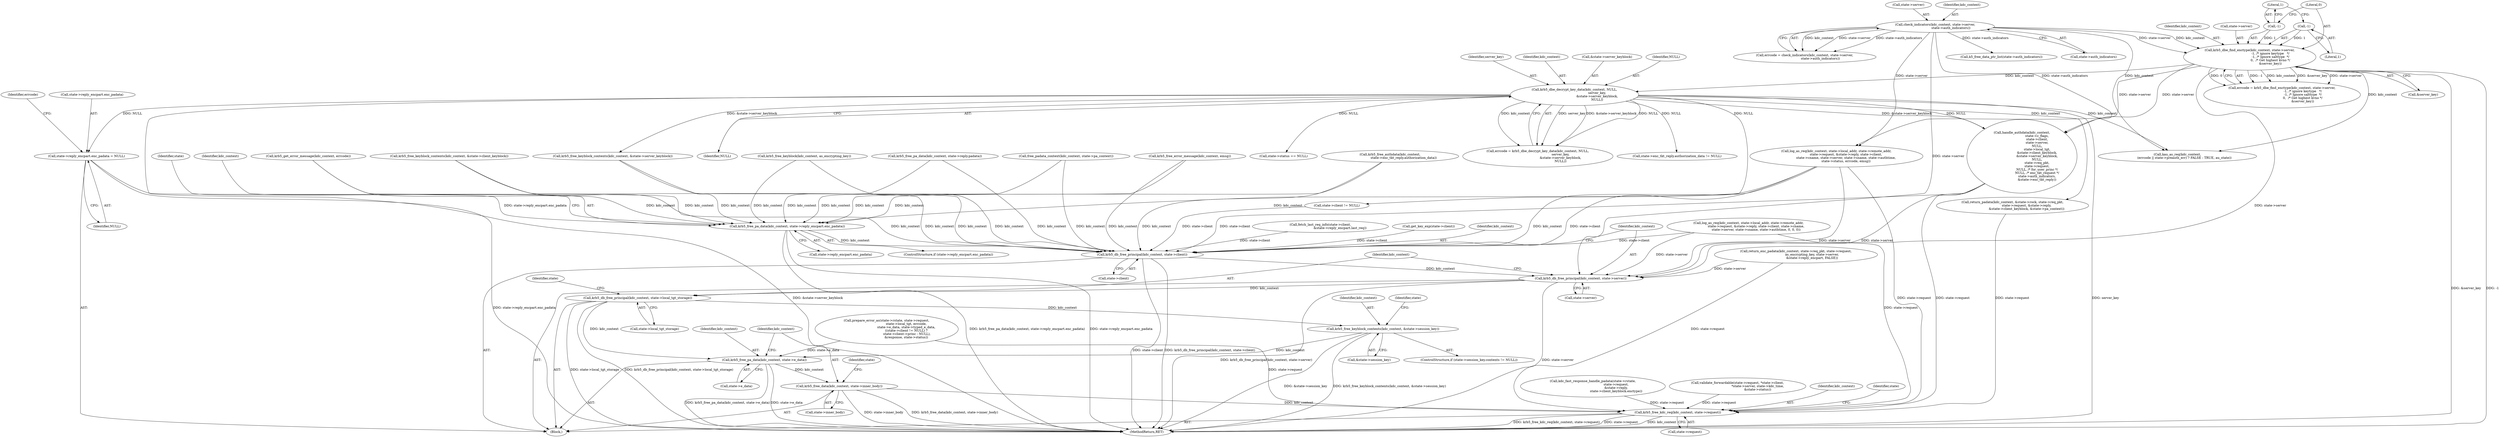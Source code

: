 digraph "0_krb5_ffb35baac6981f9e8914f8f3bffd37f284b85970@pointer" {
"1000404" [label="(Call,state->reply_encpart.enc_padata = NULL)"];
"1000250" [label="(Call,krb5_dbe_decrypt_key_data(kdc_context, NULL,\n                                             server_key,\n                                             &state->server_keyblock,\n                                             NULL))"];
"1000228" [label="(Call,krb5_dbe_find_enctype(kdc_context, state->server,\n                                         -1, /* ignore keytype   */\n                                         -1, /* Ignore salttype  */\n                                         0,  /* Get highest kvno */\n                                         &server_key))"];
"1000198" [label="(Call,check_indicators(kdc_context, state->server,\n                               state->auth_indicators))"];
"1000233" [label="(Call,-1)"];
"1000235" [label="(Call,-1)"];
"1001034" [label="(Call,krb5_free_pa_data(kdc_context, state->reply_encpart.enc_padata))"];
"1001061" [label="(Call,krb5_db_free_principal(kdc_context, state->client))"];
"1001066" [label="(Call,krb5_db_free_principal(kdc_context, state->server))"];
"1001071" [label="(Call,krb5_db_free_principal(kdc_context, state->local_tgt_storage))"];
"1001084" [label="(Call,krb5_free_keyblock_contents(kdc_context, &state->session_key))"];
"1001133" [label="(Call,krb5_free_pa_data(kdc_context, state->e_data))"];
"1001138" [label="(Call,krb5_free_data(kdc_context, state->inner_body))"];
"1001147" [label="(Call,krb5_free_kdc_req(kdc_context, state->request))"];
"1000251" [label="(Identifier,kdc_context)"];
"1001063" [label="(Call,state->client)"];
"1000198" [label="(Call,check_indicators(kdc_context, state->server,\n                               state->auth_indicators))"];
"1001139" [label="(Identifier,kdc_context)"];
"1000405" [label="(Call,state->reply_encpart.enc_padata)"];
"1000792" [label="(Call,state->status == NULL)"];
"1001072" [label="(Identifier,kdc_context)"];
"1001096" [label="(Identifier,state)"];
"1001007" [label="(Call,krb5_free_keyblock_contents(kdc_context, &state->client_keyblock))"];
"1001066" [label="(Call,krb5_db_free_principal(kdc_context, state->server))"];
"1000852" [label="(Call,log_as_req(kdc_context, state->local_addr, state->remote_addr,\n                   state->request, &state->reply, state->client,\n                   state->cname, state->server, state->sname, state->authtime,\n                   state->status, errcode, emsg))"];
"1001147" [label="(Call,krb5_free_kdc_req(kdc_context, state->request))"];
"1001034" [label="(Call,krb5_free_pa_data(kdc_context, state->reply_encpart.enc_padata))"];
"1001071" [label="(Call,krb5_db_free_principal(kdc_context, state->local_tgt_storage))"];
"1000413" [label="(Call,return_padata(kdc_context, &state->rock, state->req_pkt,\n                            state->request, &state->reply,\n                            &state->client_keyblock, &state->pa_context))"];
"1000250" [label="(Call,krb5_dbe_decrypt_key_data(kdc_context, NULL,\n                                             server_key,\n                                             &state->server_keyblock,\n                                             NULL))"];
"1001035" [label="(Identifier,kdc_context)"];
"1001148" [label="(Identifier,kdc_context)"];
"1001154" [label="(Identifier,state)"];
"1001061" [label="(Call,krb5_db_free_principal(kdc_context, state->client))"];
"1000199" [label="(Identifier,kdc_context)"];
"1000978" [label="(Call,krb5_free_authdata(kdc_context,\n                           state->enc_tkt_reply.authorization_data))"];
"1001021" [label="(Call,krb5_free_pa_data(kdc_context, state->reply.padata))"];
"1001152" [label="(Call,k5_free_data_ptr_list(state->auth_indicators))"];
"1000635" [label="(Call,return_enc_padata(kdc_context, state->req_pkt, state->request,\n                                as_encrypting_key, state->server,\n                                &state->reply_encpart, FALSE))"];
"1001036" [label="(Call,state->reply_encpart.enc_padata)"];
"1000967" [label="(Call,krb5_free_error_message(kdc_context, emsg))"];
"1001138" [label="(Call,krb5_free_data(kdc_context, state->inner_body))"];
"1000203" [label="(Call,state->auth_indicators)"];
"1001044" [label="(Identifier,state)"];
"1000830" [label="(Call,free_padata_context(kdc_context, state->pa_context))"];
"1001080" [label="(Identifier,state)"];
"1001067" [label="(Identifier,kdc_context)"];
"1000229" [label="(Identifier,kdc_context)"];
"1001085" [label="(Identifier,kdc_context)"];
"1000236" [label="(Literal,1)"];
"1001140" [label="(Call,state->inner_body)"];
"1001166" [label="(MethodReturn,RET)"];
"1000944" [label="(Call,state->client != NULL)"];
"1001086" [label="(Call,&state->session_key)"];
"1001149" [label="(Call,state->request)"];
"1000200" [label="(Call,state->server)"];
"1000750" [label="(Call,log_as_req(kdc_context, state->local_addr, state->remote_addr,\n               state->request, &state->reply, state->client, state->cname,\n               state->server, state->sname, state->authtime, 0, 0, 0))"];
"1000926" [label="(Call,prepare_error_as(state->rstate, state->request,\n                                       state->local_tgt, errcode,\n                                       state->e_data, state->typed_e_data,\n                                       ((state->client != NULL) ?\n                                        state->client->princ : NULL),\n                                       &response, state->status))"];
"1000254" [label="(Call,&state->server_keyblock)"];
"1000574" [label="(Call,kdc_fast_response_handle_padata(state->rstate,\n                                              state->request,\n                                              &state->reply,\n                                              state->client_keyblock.enctype))"];
"1000196" [label="(Call,errcode = check_indicators(kdc_context, state->server,\n                               state->auth_indicators))"];
"1000412" [label="(Identifier,errcode)"];
"1000971" [label="(Call,state->enc_tkt_reply.authorization_data != NULL)"];
"1000230" [label="(Call,state->server)"];
"1001073" [label="(Call,state->local_tgt_storage)"];
"1000258" [label="(Identifier,NULL)"];
"1000410" [label="(Identifier,NULL)"];
"1000466" [label="(Call,handle_authdata(kdc_context,\n                              state->c_flags,\n                              state->client,\n                              state->server,\n                              NULL,\n                              state->local_tgt,\n                              &state->client_keyblock,\n                              &state->server_keyblock,\n                              NULL,\n                              state->req_pkt,\n                              state->request,\n                              NULL, /* for_user_princ */\n                              NULL, /* enc_tkt_request */\n                              state->auth_indicators,\n                              &state->enc_tkt_reply))"];
"1001084" [label="(Call,krb5_free_keyblock_contents(kdc_context, &state->session_key))"];
"1001028" [label="(ControlStructure,if (state->reply_encpart.enc_padata))"];
"1000404" [label="(Call,state->reply_encpart.enc_padata = NULL)"];
"1000307" [label="(Call,fetch_last_req_info(state->client,\n                                       &state->reply_encpart.last_req))"];
"1000341" [label="(Call,get_key_exp(state->client))"];
"1001135" [label="(Call,state->e_data)"];
"1001134" [label="(Identifier,kdc_context)"];
"1000172" [label="(Call,validate_forwardable(state->request, *state->client,\n                                        *state->server, state->kdc_time,\n                                        &state->status))"];
"1000233" [label="(Call,-1)"];
"1001076" [label="(ControlStructure,if (state->session_key.contents != NULL))"];
"1000238" [label="(Call,&server_key)"];
"1001068" [label="(Call,state->server)"];
"1001133" [label="(Call,krb5_free_pa_data(kdc_context, state->e_data))"];
"1001062" [label="(Identifier,kdc_context)"];
"1000252" [label="(Identifier,NULL)"];
"1000253" [label="(Identifier,server_key)"];
"1001145" [label="(Identifier,state)"];
"1000817" [label="(Call,kau_as_req(kdc_context,\n              (errcode || state->preauth_err) ? FALSE : TRUE, au_state))"];
"1000993" [label="(Call,krb5_free_keyblock_contents(kdc_context, &state->server_keyblock))"];
"1000228" [label="(Call,krb5_dbe_find_enctype(kdc_context, state->server,\n                                         -1, /* ignore keytype   */\n                                         -1, /* Ignore salttype  */\n                                         0,  /* Get highest kvno */\n                                         &server_key))"];
"1000235" [label="(Call,-1)"];
"1000237" [label="(Literal,0)"];
"1000226" [label="(Call,errcode = krb5_dbe_find_enctype(kdc_context, state->server,\n                                         -1, /* ignore keytype   */\n                                         -1, /* Ignore salttype  */\n                                         0,  /* Get highest kvno */\n                                         &server_key))"];
"1000837" [label="(Call,krb5_free_keyblock(kdc_context, as_encrypting_key))"];
"1000844" [label="(Call,krb5_get_error_message(kdc_context, errcode))"];
"1000234" [label="(Literal,1)"];
"1000117" [label="(Block,)"];
"1000248" [label="(Call,errcode = krb5_dbe_decrypt_key_data(kdc_context, NULL,\n                                             server_key,\n                                             &state->server_keyblock,\n                                             NULL))"];
"1000404" -> "1000117"  [label="AST: "];
"1000404" -> "1000410"  [label="CFG: "];
"1000405" -> "1000404"  [label="AST: "];
"1000410" -> "1000404"  [label="AST: "];
"1000412" -> "1000404"  [label="CFG: "];
"1000404" -> "1001166"  [label="DDG: state->reply_encpart.enc_padata"];
"1000250" -> "1000404"  [label="DDG: NULL"];
"1000404" -> "1001034"  [label="DDG: state->reply_encpart.enc_padata"];
"1000250" -> "1000248"  [label="AST: "];
"1000250" -> "1000258"  [label="CFG: "];
"1000251" -> "1000250"  [label="AST: "];
"1000252" -> "1000250"  [label="AST: "];
"1000253" -> "1000250"  [label="AST: "];
"1000254" -> "1000250"  [label="AST: "];
"1000258" -> "1000250"  [label="AST: "];
"1000248" -> "1000250"  [label="CFG: "];
"1000250" -> "1001166"  [label="DDG: server_key"];
"1000250" -> "1001166"  [label="DDG: &state->server_keyblock"];
"1000250" -> "1000248"  [label="DDG: server_key"];
"1000250" -> "1000248"  [label="DDG: &state->server_keyblock"];
"1000250" -> "1000248"  [label="DDG: NULL"];
"1000250" -> "1000248"  [label="DDG: kdc_context"];
"1000228" -> "1000250"  [label="DDG: kdc_context"];
"1000250" -> "1000413"  [label="DDG: kdc_context"];
"1000250" -> "1000466"  [label="DDG: NULL"];
"1000250" -> "1000466"  [label="DDG: &state->server_keyblock"];
"1000250" -> "1000792"  [label="DDG: NULL"];
"1000250" -> "1000817"  [label="DDG: kdc_context"];
"1000250" -> "1000944"  [label="DDG: NULL"];
"1000250" -> "1000971"  [label="DDG: NULL"];
"1000250" -> "1000993"  [label="DDG: &state->server_keyblock"];
"1000228" -> "1000226"  [label="AST: "];
"1000228" -> "1000238"  [label="CFG: "];
"1000229" -> "1000228"  [label="AST: "];
"1000230" -> "1000228"  [label="AST: "];
"1000233" -> "1000228"  [label="AST: "];
"1000235" -> "1000228"  [label="AST: "];
"1000237" -> "1000228"  [label="AST: "];
"1000238" -> "1000228"  [label="AST: "];
"1000226" -> "1000228"  [label="CFG: "];
"1000228" -> "1001166"  [label="DDG: -1"];
"1000228" -> "1001166"  [label="DDG: &server_key"];
"1000228" -> "1000226"  [label="DDG: -1"];
"1000228" -> "1000226"  [label="DDG: kdc_context"];
"1000228" -> "1000226"  [label="DDG: &server_key"];
"1000228" -> "1000226"  [label="DDG: state->server"];
"1000228" -> "1000226"  [label="DDG: 0"];
"1000198" -> "1000228"  [label="DDG: kdc_context"];
"1000198" -> "1000228"  [label="DDG: state->server"];
"1000233" -> "1000228"  [label="DDG: 1"];
"1000235" -> "1000228"  [label="DDG: 1"];
"1000228" -> "1000466"  [label="DDG: state->server"];
"1000228" -> "1000817"  [label="DDG: kdc_context"];
"1000228" -> "1000852"  [label="DDG: state->server"];
"1000228" -> "1001066"  [label="DDG: state->server"];
"1000198" -> "1000196"  [label="AST: "];
"1000198" -> "1000203"  [label="CFG: "];
"1000199" -> "1000198"  [label="AST: "];
"1000200" -> "1000198"  [label="AST: "];
"1000203" -> "1000198"  [label="AST: "];
"1000196" -> "1000198"  [label="CFG: "];
"1000198" -> "1000196"  [label="DDG: kdc_context"];
"1000198" -> "1000196"  [label="DDG: state->server"];
"1000198" -> "1000196"  [label="DDG: state->auth_indicators"];
"1000198" -> "1000466"  [label="DDG: state->auth_indicators"];
"1000198" -> "1000817"  [label="DDG: kdc_context"];
"1000198" -> "1000852"  [label="DDG: state->server"];
"1000198" -> "1001066"  [label="DDG: state->server"];
"1000198" -> "1001152"  [label="DDG: state->auth_indicators"];
"1000233" -> "1000234"  [label="CFG: "];
"1000234" -> "1000233"  [label="AST: "];
"1000236" -> "1000233"  [label="CFG: "];
"1000235" -> "1000236"  [label="CFG: "];
"1000236" -> "1000235"  [label="AST: "];
"1000237" -> "1000235"  [label="CFG: "];
"1001034" -> "1001028"  [label="AST: "];
"1001034" -> "1001036"  [label="CFG: "];
"1001035" -> "1001034"  [label="AST: "];
"1001036" -> "1001034"  [label="AST: "];
"1001044" -> "1001034"  [label="CFG: "];
"1001034" -> "1001166"  [label="DDG: state->reply_encpart.enc_padata"];
"1001034" -> "1001166"  [label="DDG: krb5_free_pa_data(kdc_context, state->reply_encpart.enc_padata)"];
"1000837" -> "1001034"  [label="DDG: kdc_context"];
"1000852" -> "1001034"  [label="DDG: kdc_context"];
"1001007" -> "1001034"  [label="DDG: kdc_context"];
"1000978" -> "1001034"  [label="DDG: kdc_context"];
"1000993" -> "1001034"  [label="DDG: kdc_context"];
"1000830" -> "1001034"  [label="DDG: kdc_context"];
"1001021" -> "1001034"  [label="DDG: kdc_context"];
"1000844" -> "1001034"  [label="DDG: kdc_context"];
"1000967" -> "1001034"  [label="DDG: kdc_context"];
"1001034" -> "1001061"  [label="DDG: kdc_context"];
"1001061" -> "1000117"  [label="AST: "];
"1001061" -> "1001063"  [label="CFG: "];
"1001062" -> "1001061"  [label="AST: "];
"1001063" -> "1001061"  [label="AST: "];
"1001067" -> "1001061"  [label="CFG: "];
"1001061" -> "1001166"  [label="DDG: krb5_db_free_principal(kdc_context, state->client)"];
"1001061" -> "1001166"  [label="DDG: state->client"];
"1000837" -> "1001061"  [label="DDG: kdc_context"];
"1000852" -> "1001061"  [label="DDG: kdc_context"];
"1000852" -> "1001061"  [label="DDG: state->client"];
"1001007" -> "1001061"  [label="DDG: kdc_context"];
"1000978" -> "1001061"  [label="DDG: kdc_context"];
"1000993" -> "1001061"  [label="DDG: kdc_context"];
"1000830" -> "1001061"  [label="DDG: kdc_context"];
"1001021" -> "1001061"  [label="DDG: kdc_context"];
"1000844" -> "1001061"  [label="DDG: kdc_context"];
"1000967" -> "1001061"  [label="DDG: kdc_context"];
"1000341" -> "1001061"  [label="DDG: state->client"];
"1000944" -> "1001061"  [label="DDG: state->client"];
"1000750" -> "1001061"  [label="DDG: state->client"];
"1000466" -> "1001061"  [label="DDG: state->client"];
"1000307" -> "1001061"  [label="DDG: state->client"];
"1001061" -> "1001066"  [label="DDG: kdc_context"];
"1001066" -> "1000117"  [label="AST: "];
"1001066" -> "1001068"  [label="CFG: "];
"1001067" -> "1001066"  [label="AST: "];
"1001068" -> "1001066"  [label="AST: "];
"1001072" -> "1001066"  [label="CFG: "];
"1001066" -> "1001166"  [label="DDG: krb5_db_free_principal(kdc_context, state->server)"];
"1001066" -> "1001166"  [label="DDG: state->server"];
"1000466" -> "1001066"  [label="DDG: state->server"];
"1000852" -> "1001066"  [label="DDG: state->server"];
"1000750" -> "1001066"  [label="DDG: state->server"];
"1000635" -> "1001066"  [label="DDG: state->server"];
"1001066" -> "1001071"  [label="DDG: kdc_context"];
"1001071" -> "1000117"  [label="AST: "];
"1001071" -> "1001073"  [label="CFG: "];
"1001072" -> "1001071"  [label="AST: "];
"1001073" -> "1001071"  [label="AST: "];
"1001080" -> "1001071"  [label="CFG: "];
"1001071" -> "1001166"  [label="DDG: state->local_tgt_storage"];
"1001071" -> "1001166"  [label="DDG: krb5_db_free_principal(kdc_context, state->local_tgt_storage)"];
"1001071" -> "1001084"  [label="DDG: kdc_context"];
"1001071" -> "1001133"  [label="DDG: kdc_context"];
"1001084" -> "1001076"  [label="AST: "];
"1001084" -> "1001086"  [label="CFG: "];
"1001085" -> "1001084"  [label="AST: "];
"1001086" -> "1001084"  [label="AST: "];
"1001096" -> "1001084"  [label="CFG: "];
"1001084" -> "1001166"  [label="DDG: &state->session_key"];
"1001084" -> "1001166"  [label="DDG: krb5_free_keyblock_contents(kdc_context, &state->session_key)"];
"1001084" -> "1001133"  [label="DDG: kdc_context"];
"1001133" -> "1000117"  [label="AST: "];
"1001133" -> "1001135"  [label="CFG: "];
"1001134" -> "1001133"  [label="AST: "];
"1001135" -> "1001133"  [label="AST: "];
"1001139" -> "1001133"  [label="CFG: "];
"1001133" -> "1001166"  [label="DDG: state->e_data"];
"1001133" -> "1001166"  [label="DDG: krb5_free_pa_data(kdc_context, state->e_data)"];
"1000926" -> "1001133"  [label="DDG: state->e_data"];
"1001133" -> "1001138"  [label="DDG: kdc_context"];
"1001138" -> "1000117"  [label="AST: "];
"1001138" -> "1001140"  [label="CFG: "];
"1001139" -> "1001138"  [label="AST: "];
"1001140" -> "1001138"  [label="AST: "];
"1001145" -> "1001138"  [label="CFG: "];
"1001138" -> "1001166"  [label="DDG: state->inner_body"];
"1001138" -> "1001166"  [label="DDG: krb5_free_data(kdc_context, state->inner_body)"];
"1001138" -> "1001147"  [label="DDG: kdc_context"];
"1001147" -> "1000117"  [label="AST: "];
"1001147" -> "1001149"  [label="CFG: "];
"1001148" -> "1001147"  [label="AST: "];
"1001149" -> "1001147"  [label="AST: "];
"1001154" -> "1001147"  [label="CFG: "];
"1001147" -> "1001166"  [label="DDG: kdc_context"];
"1001147" -> "1001166"  [label="DDG: krb5_free_kdc_req(kdc_context, state->request)"];
"1001147" -> "1001166"  [label="DDG: state->request"];
"1000466" -> "1001147"  [label="DDG: state->request"];
"1000574" -> "1001147"  [label="DDG: state->request"];
"1000926" -> "1001147"  [label="DDG: state->request"];
"1000172" -> "1001147"  [label="DDG: state->request"];
"1000750" -> "1001147"  [label="DDG: state->request"];
"1000635" -> "1001147"  [label="DDG: state->request"];
"1000852" -> "1001147"  [label="DDG: state->request"];
"1000413" -> "1001147"  [label="DDG: state->request"];
}
